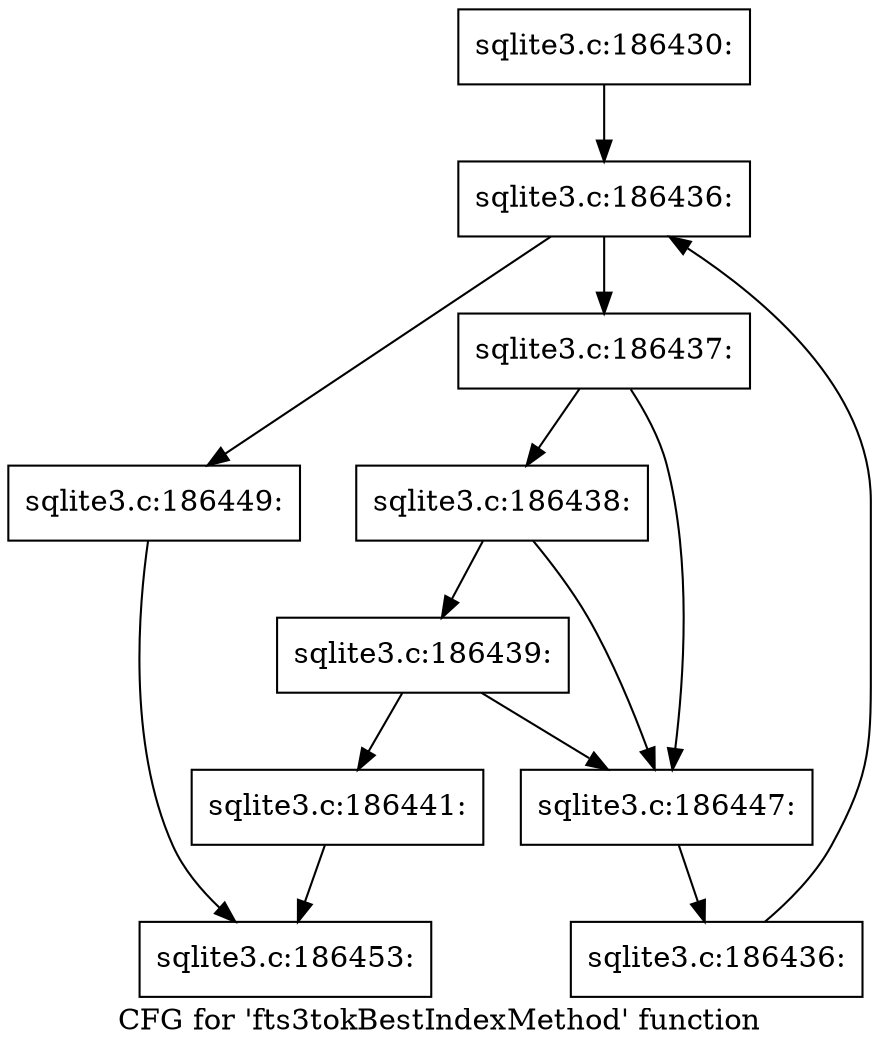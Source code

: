 digraph "CFG for 'fts3tokBestIndexMethod' function" {
	label="CFG for 'fts3tokBestIndexMethod' function";

	Node0x55c0fb3dd250 [shape=record,label="{sqlite3.c:186430:}"];
	Node0x55c0fb3dd250 -> Node0x55c0fb3e0470;
	Node0x55c0fb3e0470 [shape=record,label="{sqlite3.c:186436:}"];
	Node0x55c0fb3e0470 -> Node0x55c0fb3e0620;
	Node0x55c0fb3e0470 -> Node0x55c0fb3dfa70;
	Node0x55c0fb3e0620 [shape=record,label="{sqlite3.c:186437:}"];
	Node0x55c0fb3e0620 -> Node0x55c0fb3e0d20;
	Node0x55c0fb3e0620 -> Node0x55c0fb3e0c50;
	Node0x55c0fb3e0d20 [shape=record,label="{sqlite3.c:186438:}"];
	Node0x55c0fb3e0d20 -> Node0x55c0fb3e0ca0;
	Node0x55c0fb3e0d20 -> Node0x55c0fb3e0c50;
	Node0x55c0fb3e0ca0 [shape=record,label="{sqlite3.c:186439:}"];
	Node0x55c0fb3e0ca0 -> Node0x55c0fb3e0c00;
	Node0x55c0fb3e0ca0 -> Node0x55c0fb3e0c50;
	Node0x55c0fb3e0c00 [shape=record,label="{sqlite3.c:186441:}"];
	Node0x55c0fb3e0c00 -> Node0x55c0fb3dd3d0;
	Node0x55c0fb3e0c50 [shape=record,label="{sqlite3.c:186447:}"];
	Node0x55c0fb3e0c50 -> Node0x55c0fb3e0590;
	Node0x55c0fb3e0590 [shape=record,label="{sqlite3.c:186436:}"];
	Node0x55c0fb3e0590 -> Node0x55c0fb3e0470;
	Node0x55c0fb3dfa70 [shape=record,label="{sqlite3.c:186449:}"];
	Node0x55c0fb3dfa70 -> Node0x55c0fb3dd3d0;
	Node0x55c0fb3dd3d0 [shape=record,label="{sqlite3.c:186453:}"];
}
